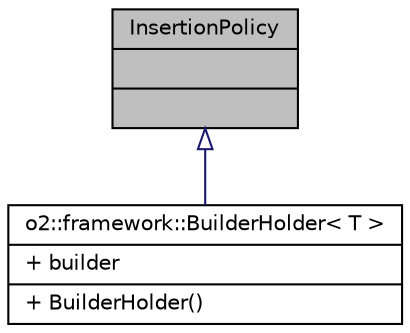 digraph "InsertionPolicy"
{
 // INTERACTIVE_SVG=YES
  bgcolor="transparent";
  edge [fontname="Helvetica",fontsize="10",labelfontname="Helvetica",labelfontsize="10"];
  node [fontname="Helvetica",fontsize="10",shape=record];
  Node0 [label="{InsertionPolicy\n||}",height=0.2,width=0.4,color="black", fillcolor="grey75", style="filled", fontcolor="black"];
  Node0 -> Node1 [dir="back",color="midnightblue",fontsize="10",style="solid",arrowtail="onormal",fontname="Helvetica"];
  Node1 [label="{o2::framework::BuilderHolder\< T \>\n|+ builder\l|+ BuilderHolder()\l}",height=0.2,width=0.4,color="black",URL="$d9/df9/structo2_1_1framework_1_1BuilderHolder.html"];
}
